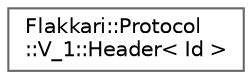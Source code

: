 digraph "Graphical Class Hierarchy"
{
 // LATEX_PDF_SIZE
  bgcolor="transparent";
  edge [fontname=Helvetica,fontsize=10,labelfontname=Helvetica,labelfontsize=10];
  node [fontname=Helvetica,fontsize=10,shape=box,height=0.2,width=0.4];
  rankdir="LR";
  Node0 [id="Node000000",label="Flakkari::Protocol\l::V_1::Header\< Id \>",height=0.2,width=0.4,color="grey40", fillcolor="white", style="filled",URL="$db/d4f/structFlakkari_1_1Protocol_1_1V__1_1_1Header.html",tooltip="Flakkari Header v1 (new header)"];
}
